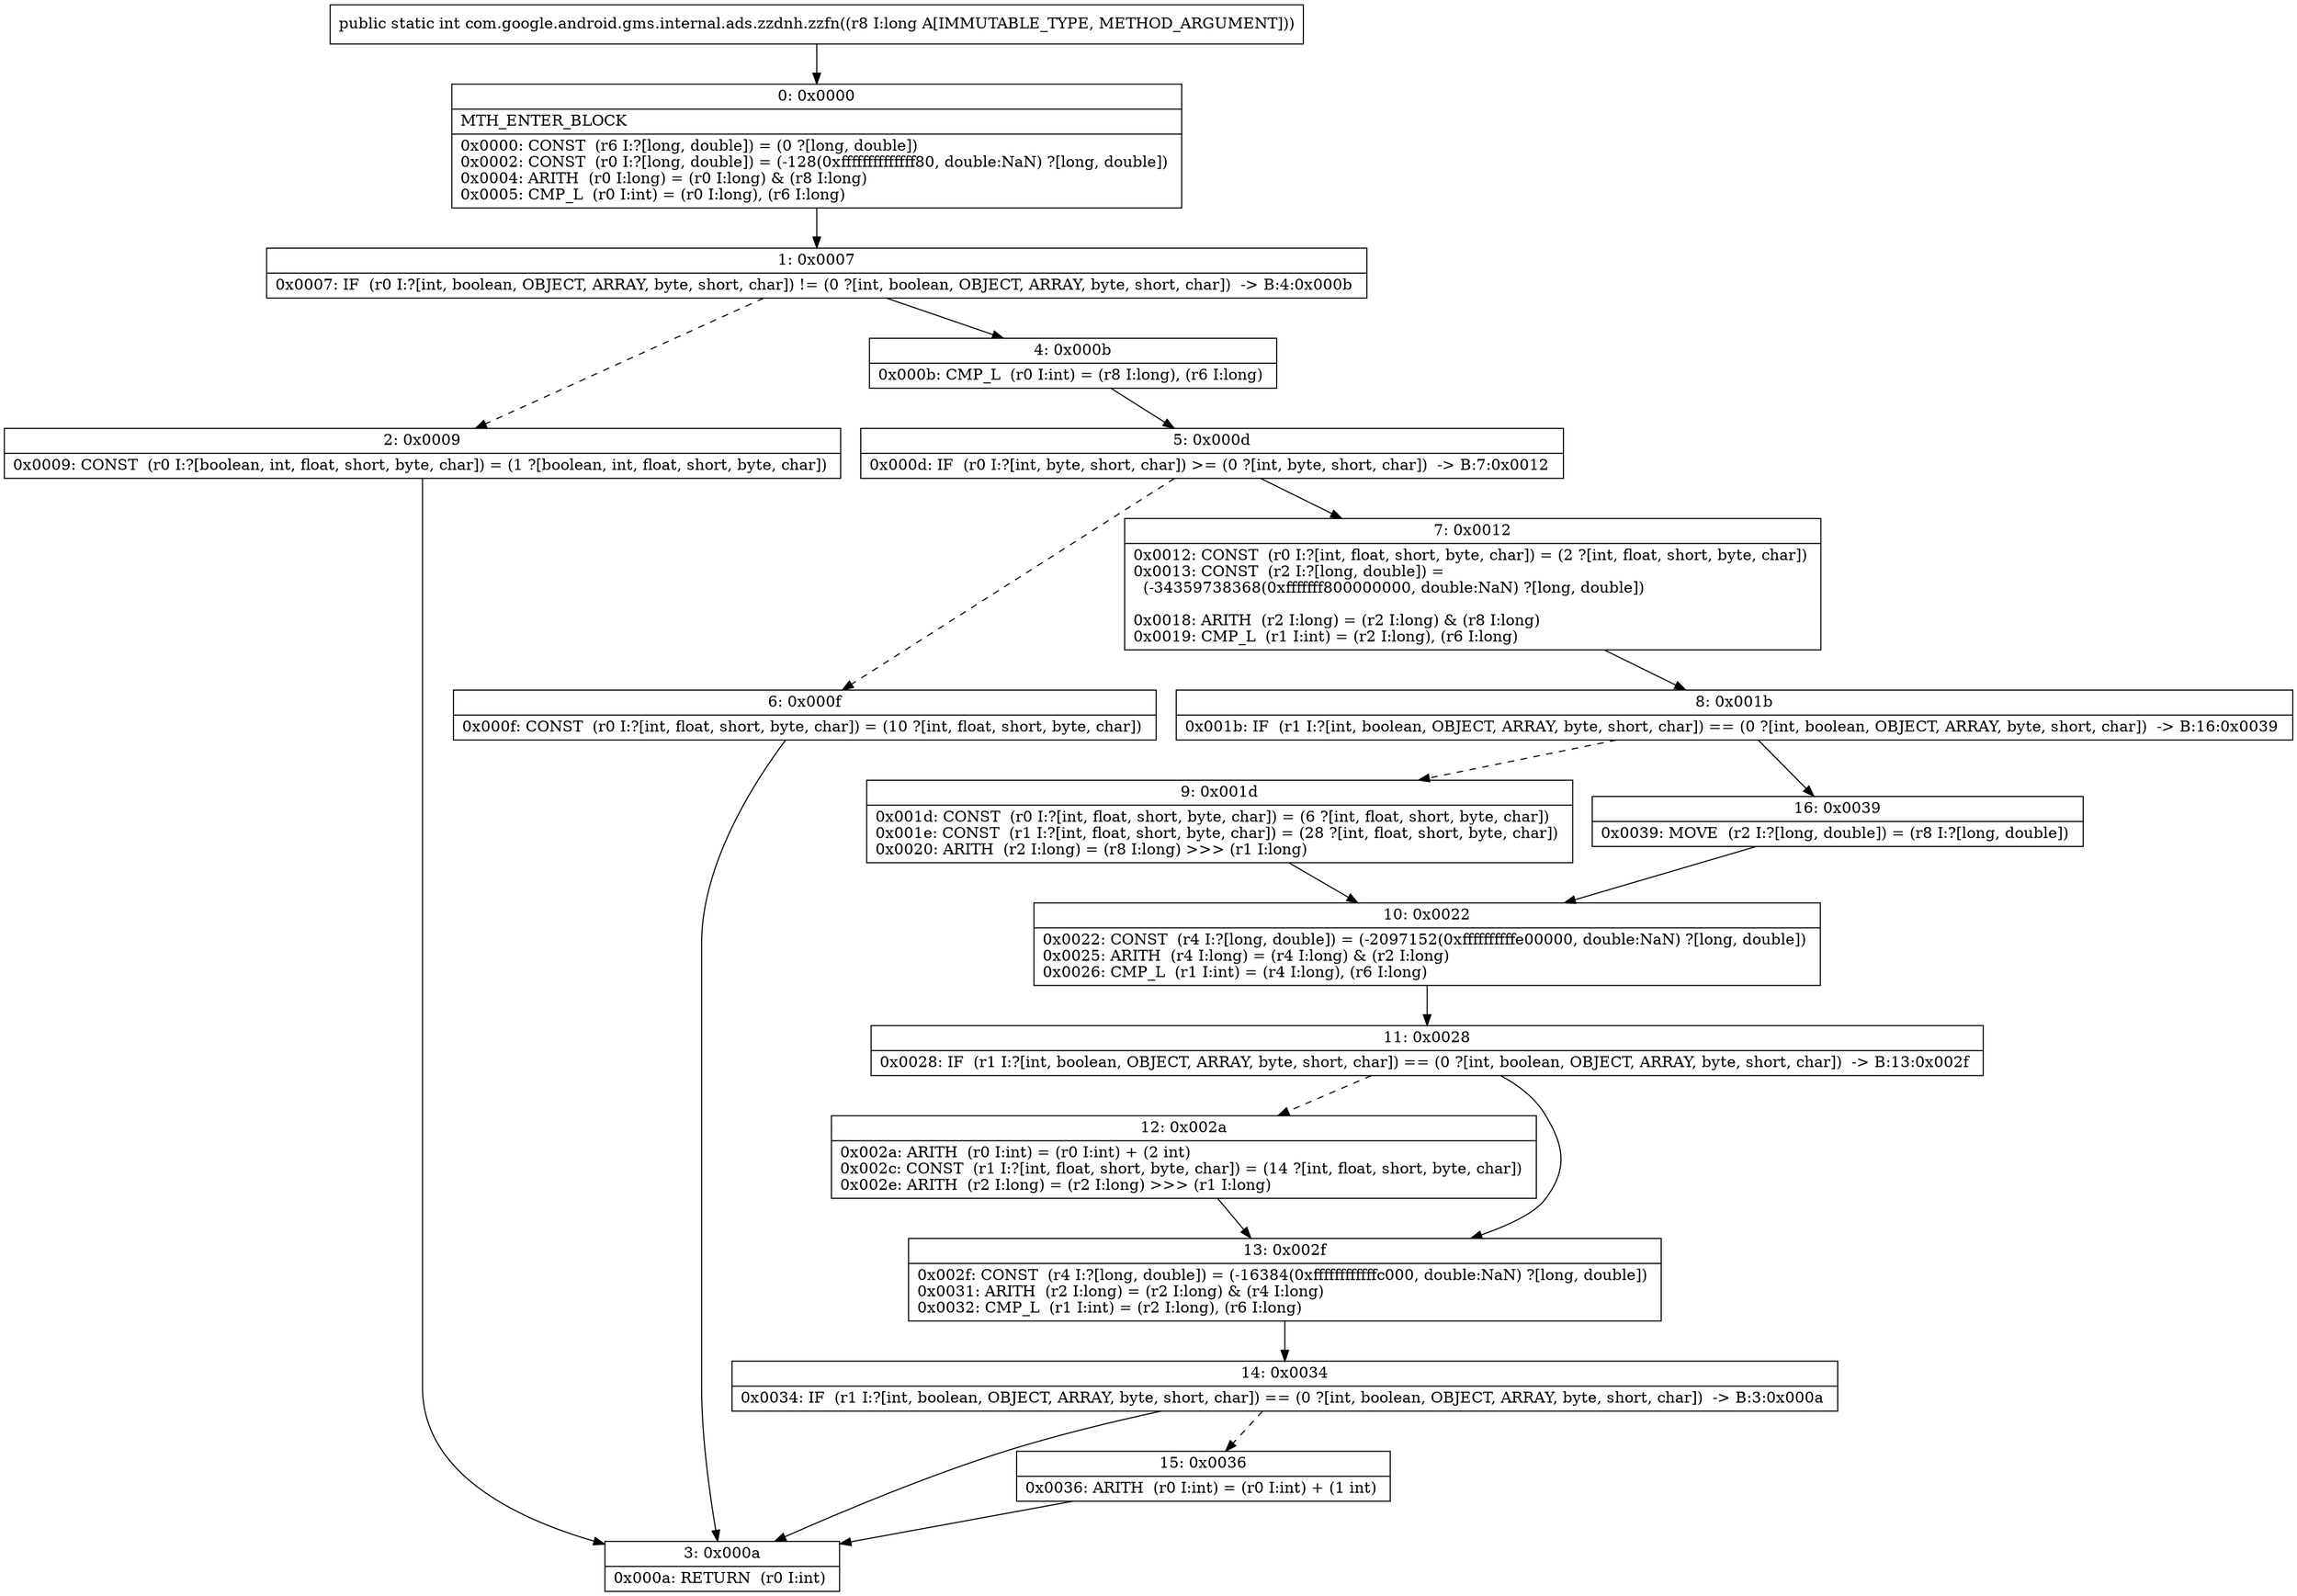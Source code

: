 digraph "CFG forcom.google.android.gms.internal.ads.zzdnh.zzfn(J)I" {
Node_0 [shape=record,label="{0\:\ 0x0000|MTH_ENTER_BLOCK\l|0x0000: CONST  (r6 I:?[long, double]) = (0 ?[long, double]) \l0x0002: CONST  (r0 I:?[long, double]) = (\-128(0xffffffffffffff80, double:NaN) ?[long, double]) \l0x0004: ARITH  (r0 I:long) = (r0 I:long) & (r8 I:long) \l0x0005: CMP_L  (r0 I:int) = (r0 I:long), (r6 I:long) \l}"];
Node_1 [shape=record,label="{1\:\ 0x0007|0x0007: IF  (r0 I:?[int, boolean, OBJECT, ARRAY, byte, short, char]) != (0 ?[int, boolean, OBJECT, ARRAY, byte, short, char])  \-\> B:4:0x000b \l}"];
Node_2 [shape=record,label="{2\:\ 0x0009|0x0009: CONST  (r0 I:?[boolean, int, float, short, byte, char]) = (1 ?[boolean, int, float, short, byte, char]) \l}"];
Node_3 [shape=record,label="{3\:\ 0x000a|0x000a: RETURN  (r0 I:int) \l}"];
Node_4 [shape=record,label="{4\:\ 0x000b|0x000b: CMP_L  (r0 I:int) = (r8 I:long), (r6 I:long) \l}"];
Node_5 [shape=record,label="{5\:\ 0x000d|0x000d: IF  (r0 I:?[int, byte, short, char]) \>= (0 ?[int, byte, short, char])  \-\> B:7:0x0012 \l}"];
Node_6 [shape=record,label="{6\:\ 0x000f|0x000f: CONST  (r0 I:?[int, float, short, byte, char]) = (10 ?[int, float, short, byte, char]) \l}"];
Node_7 [shape=record,label="{7\:\ 0x0012|0x0012: CONST  (r0 I:?[int, float, short, byte, char]) = (2 ?[int, float, short, byte, char]) \l0x0013: CONST  (r2 I:?[long, double]) = \l  (\-34359738368(0xfffffff800000000, double:NaN) ?[long, double])\l \l0x0018: ARITH  (r2 I:long) = (r2 I:long) & (r8 I:long) \l0x0019: CMP_L  (r1 I:int) = (r2 I:long), (r6 I:long) \l}"];
Node_8 [shape=record,label="{8\:\ 0x001b|0x001b: IF  (r1 I:?[int, boolean, OBJECT, ARRAY, byte, short, char]) == (0 ?[int, boolean, OBJECT, ARRAY, byte, short, char])  \-\> B:16:0x0039 \l}"];
Node_9 [shape=record,label="{9\:\ 0x001d|0x001d: CONST  (r0 I:?[int, float, short, byte, char]) = (6 ?[int, float, short, byte, char]) \l0x001e: CONST  (r1 I:?[int, float, short, byte, char]) = (28 ?[int, float, short, byte, char]) \l0x0020: ARITH  (r2 I:long) = (r8 I:long) \>\>\> (r1 I:long) \l}"];
Node_10 [shape=record,label="{10\:\ 0x0022|0x0022: CONST  (r4 I:?[long, double]) = (\-2097152(0xffffffffffe00000, double:NaN) ?[long, double]) \l0x0025: ARITH  (r4 I:long) = (r4 I:long) & (r2 I:long) \l0x0026: CMP_L  (r1 I:int) = (r4 I:long), (r6 I:long) \l}"];
Node_11 [shape=record,label="{11\:\ 0x0028|0x0028: IF  (r1 I:?[int, boolean, OBJECT, ARRAY, byte, short, char]) == (0 ?[int, boolean, OBJECT, ARRAY, byte, short, char])  \-\> B:13:0x002f \l}"];
Node_12 [shape=record,label="{12\:\ 0x002a|0x002a: ARITH  (r0 I:int) = (r0 I:int) + (2 int) \l0x002c: CONST  (r1 I:?[int, float, short, byte, char]) = (14 ?[int, float, short, byte, char]) \l0x002e: ARITH  (r2 I:long) = (r2 I:long) \>\>\> (r1 I:long) \l}"];
Node_13 [shape=record,label="{13\:\ 0x002f|0x002f: CONST  (r4 I:?[long, double]) = (\-16384(0xffffffffffffc000, double:NaN) ?[long, double]) \l0x0031: ARITH  (r2 I:long) = (r2 I:long) & (r4 I:long) \l0x0032: CMP_L  (r1 I:int) = (r2 I:long), (r6 I:long) \l}"];
Node_14 [shape=record,label="{14\:\ 0x0034|0x0034: IF  (r1 I:?[int, boolean, OBJECT, ARRAY, byte, short, char]) == (0 ?[int, boolean, OBJECT, ARRAY, byte, short, char])  \-\> B:3:0x000a \l}"];
Node_15 [shape=record,label="{15\:\ 0x0036|0x0036: ARITH  (r0 I:int) = (r0 I:int) + (1 int) \l}"];
Node_16 [shape=record,label="{16\:\ 0x0039|0x0039: MOVE  (r2 I:?[long, double]) = (r8 I:?[long, double]) \l}"];
MethodNode[shape=record,label="{public static int com.google.android.gms.internal.ads.zzdnh.zzfn((r8 I:long A[IMMUTABLE_TYPE, METHOD_ARGUMENT])) }"];
MethodNode -> Node_0;
Node_0 -> Node_1;
Node_1 -> Node_2[style=dashed];
Node_1 -> Node_4;
Node_2 -> Node_3;
Node_4 -> Node_5;
Node_5 -> Node_6[style=dashed];
Node_5 -> Node_7;
Node_6 -> Node_3;
Node_7 -> Node_8;
Node_8 -> Node_9[style=dashed];
Node_8 -> Node_16;
Node_9 -> Node_10;
Node_10 -> Node_11;
Node_11 -> Node_12[style=dashed];
Node_11 -> Node_13;
Node_12 -> Node_13;
Node_13 -> Node_14;
Node_14 -> Node_3;
Node_14 -> Node_15[style=dashed];
Node_15 -> Node_3;
Node_16 -> Node_10;
}

